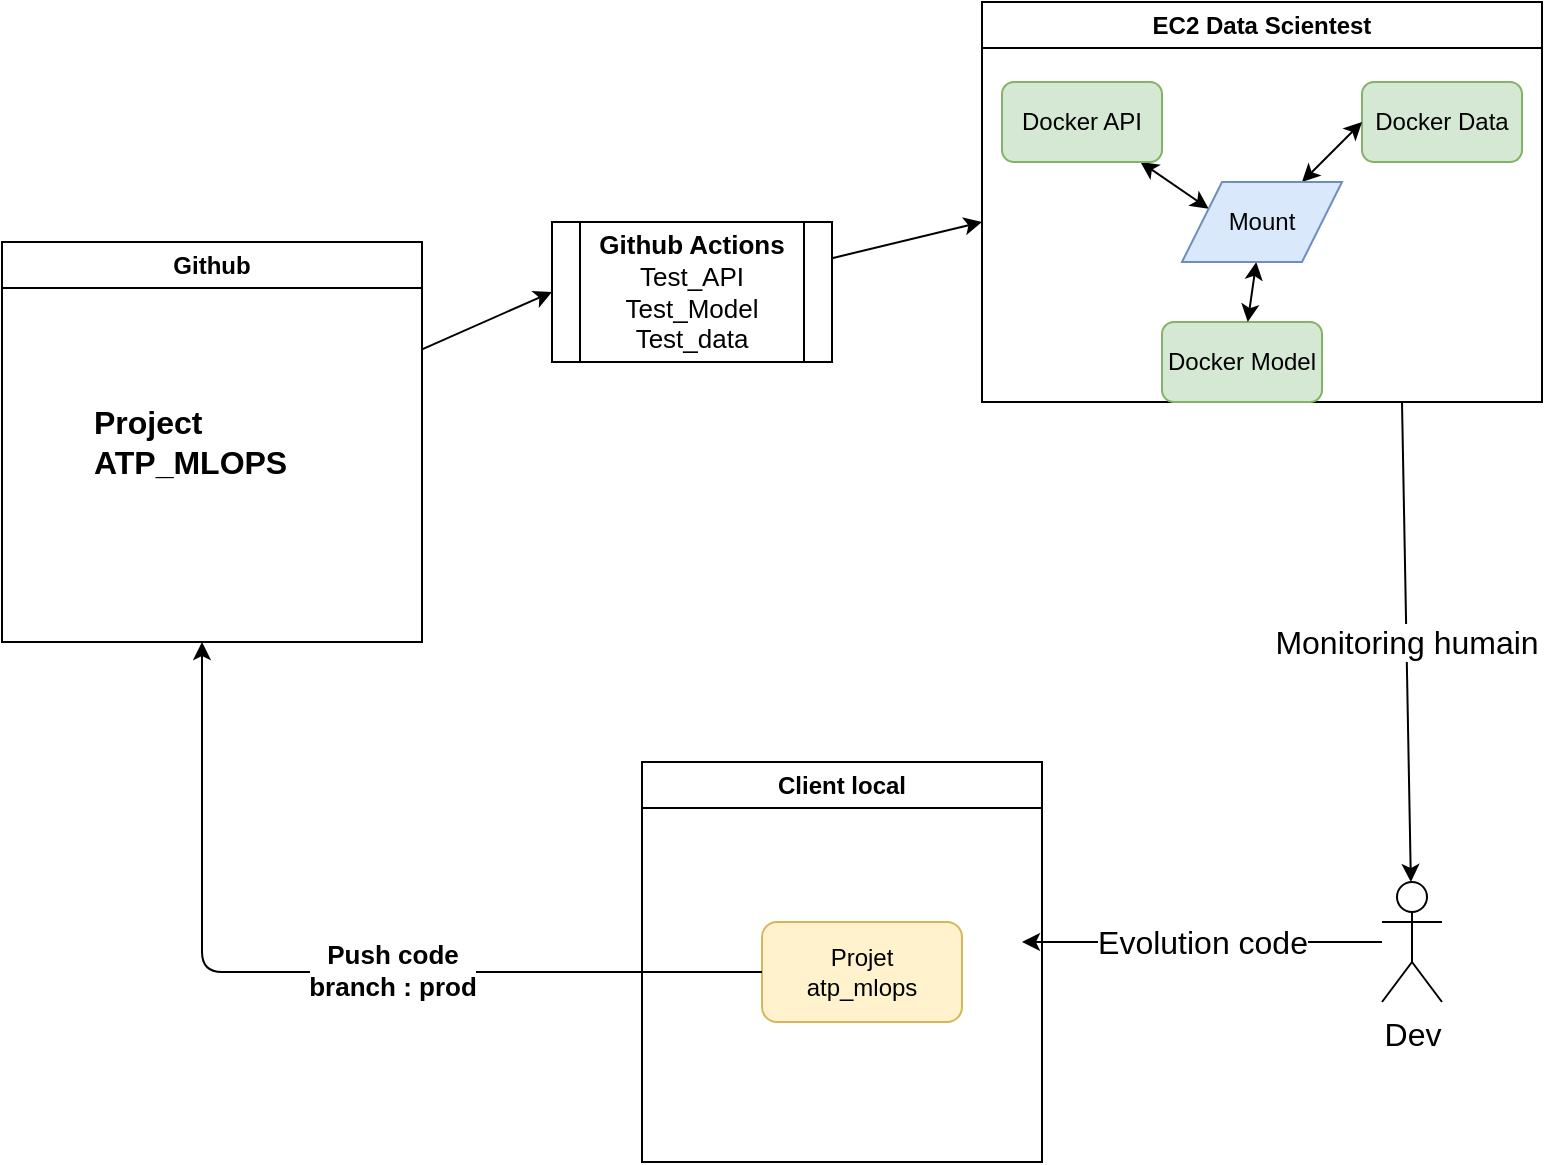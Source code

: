 <mxfile>
    <diagram id="juCjZLosTz1juaIDC9mZ" name="Page-1">
        <mxGraphModel dx="1347" dy="1004" grid="1" gridSize="10" guides="1" tooltips="1" connect="1" arrows="1" fold="1" page="1" pageScale="1" pageWidth="850" pageHeight="1100" background="#FFFFFF" math="0" shadow="0">
            <root>
                <mxCell id="0"/>
                <mxCell id="1" parent="0"/>
                <mxCell id="2" value="EC2 Data Scientest" style="swimlane;whiteSpace=wrap;html=1;" vertex="1" parent="1">
                    <mxGeometry x="520" y="120" width="280" height="200" as="geometry"/>
                </mxCell>
                <mxCell id="3" value="Docker Data" style="rounded=1;whiteSpace=wrap;html=1;fillColor=#d5e8d4;strokeColor=#82b366;" vertex="1" parent="2">
                    <mxGeometry x="190" y="40" width="80" height="40" as="geometry"/>
                </mxCell>
                <mxCell id="5" value="Docker Model" style="rounded=1;whiteSpace=wrap;html=1;fillColor=#d5e8d4;strokeColor=#82b366;" vertex="1" parent="2">
                    <mxGeometry x="90" y="160" width="80" height="40" as="geometry"/>
                </mxCell>
                <mxCell id="11" style="edgeStyle=none;html=1;entryX=0;entryY=0.25;entryDx=0;entryDy=0;startArrow=classic;startFill=1;" edge="1" parent="2" source="4" target="6">
                    <mxGeometry relative="1" as="geometry"/>
                </mxCell>
                <mxCell id="4" value="Docker API" style="rounded=1;whiteSpace=wrap;html=1;fillColor=#d5e8d4;strokeColor=#82b366;" vertex="1" parent="2">
                    <mxGeometry x="10" y="40" width="80" height="40" as="geometry"/>
                </mxCell>
                <mxCell id="10" style="edgeStyle=none;html=1;entryX=0;entryY=0.5;entryDx=0;entryDy=0;startArrow=classic;startFill=1;" edge="1" parent="2" source="6" target="3">
                    <mxGeometry relative="1" as="geometry"/>
                </mxCell>
                <mxCell id="13" style="edgeStyle=none;html=1;startArrow=classic;startFill=1;" edge="1" parent="2" source="6" target="5">
                    <mxGeometry relative="1" as="geometry"/>
                </mxCell>
                <mxCell id="6" value="Mount" style="shape=parallelogram;perimeter=parallelogramPerimeter;whiteSpace=wrap;html=1;fixedSize=1;fillColor=#dae8fc;strokeColor=#6c8ebf;" vertex="1" parent="2">
                    <mxGeometry x="100" y="90" width="80" height="40" as="geometry"/>
                </mxCell>
                <mxCell id="22" value="Client local" style="swimlane;whiteSpace=wrap;html=1;" vertex="1" parent="1">
                    <mxGeometry x="350" y="500" width="200" height="200" as="geometry"/>
                </mxCell>
                <mxCell id="27" value="Projet&lt;br&gt;atp_mlops" style="rounded=1;whiteSpace=wrap;html=1;fillColor=#fff2cc;strokeColor=#d6b656;" vertex="1" parent="22">
                    <mxGeometry x="60" y="80" width="100" height="50" as="geometry"/>
                </mxCell>
                <mxCell id="35" style="edgeStyle=none;html=1;entryX=0;entryY=0.5;entryDx=0;entryDy=0;fontSize=13;startArrow=none;startFill=0;" edge="1" parent="1" source="28" target="34">
                    <mxGeometry relative="1" as="geometry"/>
                </mxCell>
                <mxCell id="28" value="Github" style="swimlane;whiteSpace=wrap;html=1;" vertex="1" parent="1">
                    <mxGeometry x="30" y="240" width="210" height="200" as="geometry"/>
                </mxCell>
                <mxCell id="37" value="&lt;b&gt;&lt;font style=&quot;font-size: 16px;&quot;&gt;Project ATP_MLOPS&lt;/font&gt;&lt;/b&gt;" style="text;strokeColor=none;fillColor=none;align=left;verticalAlign=middle;spacingLeft=4;spacingRight=4;overflow=hidden;points=[[0,0.5],[1,0.5]];portConstraint=eastwest;rotatable=0;whiteSpace=wrap;html=1;fontSize=13;" vertex="1" parent="28">
                    <mxGeometry x="40" y="70" width="160" height="60" as="geometry"/>
                </mxCell>
                <mxCell id="29" value="" style="endArrow=classic;html=1;exitX=0;exitY=0.5;exitDx=0;exitDy=0;" edge="1" parent="1" source="27">
                    <mxGeometry width="50" height="50" relative="1" as="geometry">
                        <mxPoint x="330" y="420" as="sourcePoint"/>
                        <mxPoint x="130" y="440" as="targetPoint"/>
                        <Array as="points">
                            <mxPoint x="130" y="605"/>
                        </Array>
                    </mxGeometry>
                </mxCell>
                <mxCell id="30" value="Push code&lt;br&gt;branch : prod" style="edgeLabel;html=1;align=center;verticalAlign=middle;resizable=0;points=[];fontStyle=1;fontSize=13;" vertex="1" connectable="0" parent="29">
                    <mxGeometry x="-0.168" y="-1" relative="1" as="geometry">
                        <mxPoint as="offset"/>
                    </mxGeometry>
                </mxCell>
                <mxCell id="36" style="edgeStyle=none;html=1;fontSize=13;startArrow=none;startFill=0;" edge="1" parent="1" source="34">
                    <mxGeometry relative="1" as="geometry">
                        <mxPoint x="520.0" y="230" as="targetPoint"/>
                    </mxGeometry>
                </mxCell>
                <mxCell id="34" value="&lt;b&gt;Github Actions&lt;/b&gt;&lt;br&gt;Test_API&lt;br&gt;Test_Model&lt;br&gt;Test_data" style="shape=process;whiteSpace=wrap;html=1;backgroundOutline=1;fontSize=13;" vertex="1" parent="1">
                    <mxGeometry x="305" y="230" width="140" height="70" as="geometry"/>
                </mxCell>
                <mxCell id="40" value="Monitoring humain" style="edgeStyle=none;html=1;entryX=0.75;entryY=1;entryDx=0;entryDy=0;fontSize=16;startArrow=classic;startFill=1;endArrow=none;endFill=0;" edge="1" parent="1" source="38" target="2">
                    <mxGeometry relative="1" as="geometry"/>
                </mxCell>
                <mxCell id="38" value="Dev" style="shape=umlActor;verticalLabelPosition=bottom;verticalAlign=top;html=1;outlineConnect=0;fontSize=16;" vertex="1" parent="1">
                    <mxGeometry x="720" y="560" width="30" height="60" as="geometry"/>
                </mxCell>
                <mxCell id="39" value="Evolution code" style="endArrow=classic;html=1;fontSize=16;" edge="1" parent="1" source="38">
                    <mxGeometry width="50" height="50" relative="1" as="geometry">
                        <mxPoint x="650" y="590" as="sourcePoint"/>
                        <mxPoint x="540" y="590" as="targetPoint"/>
                    </mxGeometry>
                </mxCell>
            </root>
        </mxGraphModel>
    </diagram>
</mxfile>